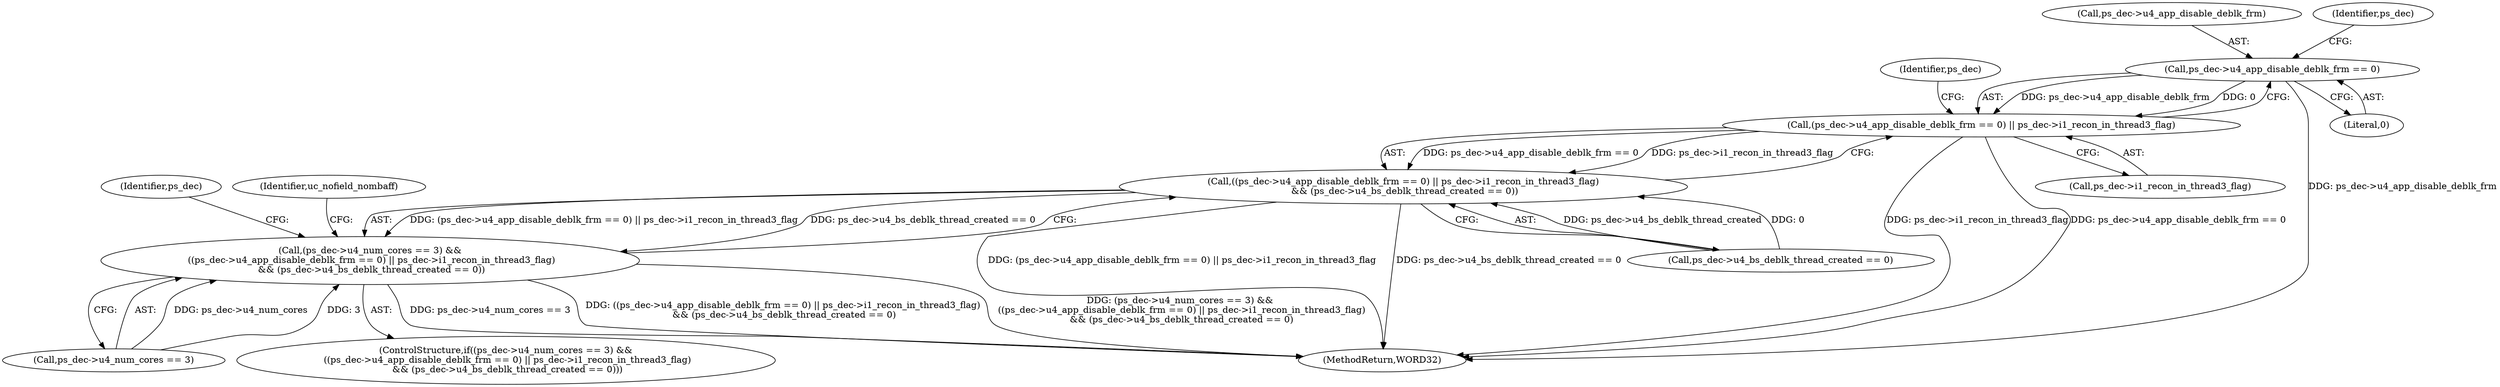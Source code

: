 digraph "0_Android_a78887bcffbc2995cf9ed72e0697acf560875e9e_2@pointer" {
"1001667" [label="(Call,ps_dec->u4_app_disable_deblk_frm == 0)"];
"1001666" [label="(Call,(ps_dec->u4_app_disable_deblk_frm == 0) || ps_dec->i1_recon_in_thread3_flag)"];
"1001665" [label="(Call,((ps_dec->u4_app_disable_deblk_frm == 0) || ps_dec->i1_recon_in_thread3_flag)\n && (ps_dec->u4_bs_deblk_thread_created == 0))"];
"1001659" [label="(Call,(ps_dec->u4_num_cores == 3) &&\n ((ps_dec->u4_app_disable_deblk_frm == 0) || ps_dec->i1_recon_in_thread3_flag)\n && (ps_dec->u4_bs_deblk_thread_created == 0))"];
"1001666" [label="(Call,(ps_dec->u4_app_disable_deblk_frm == 0) || ps_dec->i1_recon_in_thread3_flag)"];
"1001659" [label="(Call,(ps_dec->u4_num_cores == 3) &&\n ((ps_dec->u4_app_disable_deblk_frm == 0) || ps_dec->i1_recon_in_thread3_flag)\n && (ps_dec->u4_bs_deblk_thread_created == 0))"];
"1001683" [label="(Identifier,ps_dec)"];
"1002571" [label="(MethodReturn,WORD32)"];
"1001668" [label="(Call,ps_dec->u4_app_disable_deblk_frm)"];
"1001665" [label="(Call,((ps_dec->u4_app_disable_deblk_frm == 0) || ps_dec->i1_recon_in_thread3_flag)\n && (ps_dec->u4_bs_deblk_thread_created == 0))"];
"1001677" [label="(Identifier,ps_dec)"];
"1001660" [label="(Call,ps_dec->u4_num_cores == 3)"];
"1001673" [label="(Identifier,ps_dec)"];
"1001705" [label="(Identifier,uc_nofield_nombaff)"];
"1001671" [label="(Literal,0)"];
"1001667" [label="(Call,ps_dec->u4_app_disable_deblk_frm == 0)"];
"1001672" [label="(Call,ps_dec->i1_recon_in_thread3_flag)"];
"1001675" [label="(Call,ps_dec->u4_bs_deblk_thread_created == 0)"];
"1001658" [label="(ControlStructure,if((ps_dec->u4_num_cores == 3) &&\n ((ps_dec->u4_app_disable_deblk_frm == 0) || ps_dec->i1_recon_in_thread3_flag)\n && (ps_dec->u4_bs_deblk_thread_created == 0)))"];
"1001667" -> "1001666"  [label="AST: "];
"1001667" -> "1001671"  [label="CFG: "];
"1001668" -> "1001667"  [label="AST: "];
"1001671" -> "1001667"  [label="AST: "];
"1001673" -> "1001667"  [label="CFG: "];
"1001666" -> "1001667"  [label="CFG: "];
"1001667" -> "1002571"  [label="DDG: ps_dec->u4_app_disable_deblk_frm"];
"1001667" -> "1001666"  [label="DDG: ps_dec->u4_app_disable_deblk_frm"];
"1001667" -> "1001666"  [label="DDG: 0"];
"1001666" -> "1001665"  [label="AST: "];
"1001666" -> "1001672"  [label="CFG: "];
"1001672" -> "1001666"  [label="AST: "];
"1001677" -> "1001666"  [label="CFG: "];
"1001665" -> "1001666"  [label="CFG: "];
"1001666" -> "1002571"  [label="DDG: ps_dec->i1_recon_in_thread3_flag"];
"1001666" -> "1002571"  [label="DDG: ps_dec->u4_app_disable_deblk_frm == 0"];
"1001666" -> "1001665"  [label="DDG: ps_dec->u4_app_disable_deblk_frm == 0"];
"1001666" -> "1001665"  [label="DDG: ps_dec->i1_recon_in_thread3_flag"];
"1001665" -> "1001659"  [label="AST: "];
"1001665" -> "1001675"  [label="CFG: "];
"1001675" -> "1001665"  [label="AST: "];
"1001659" -> "1001665"  [label="CFG: "];
"1001665" -> "1002571"  [label="DDG: (ps_dec->u4_app_disable_deblk_frm == 0) || ps_dec->i1_recon_in_thread3_flag"];
"1001665" -> "1002571"  [label="DDG: ps_dec->u4_bs_deblk_thread_created == 0"];
"1001665" -> "1001659"  [label="DDG: (ps_dec->u4_app_disable_deblk_frm == 0) || ps_dec->i1_recon_in_thread3_flag"];
"1001665" -> "1001659"  [label="DDG: ps_dec->u4_bs_deblk_thread_created == 0"];
"1001675" -> "1001665"  [label="DDG: ps_dec->u4_bs_deblk_thread_created"];
"1001675" -> "1001665"  [label="DDG: 0"];
"1001659" -> "1001658"  [label="AST: "];
"1001659" -> "1001660"  [label="CFG: "];
"1001660" -> "1001659"  [label="AST: "];
"1001683" -> "1001659"  [label="CFG: "];
"1001705" -> "1001659"  [label="CFG: "];
"1001659" -> "1002571"  [label="DDG: ps_dec->u4_num_cores == 3"];
"1001659" -> "1002571"  [label="DDG: ((ps_dec->u4_app_disable_deblk_frm == 0) || ps_dec->i1_recon_in_thread3_flag)\n && (ps_dec->u4_bs_deblk_thread_created == 0)"];
"1001659" -> "1002571"  [label="DDG: (ps_dec->u4_num_cores == 3) &&\n ((ps_dec->u4_app_disable_deblk_frm == 0) || ps_dec->i1_recon_in_thread3_flag)\n && (ps_dec->u4_bs_deblk_thread_created == 0)"];
"1001660" -> "1001659"  [label="DDG: ps_dec->u4_num_cores"];
"1001660" -> "1001659"  [label="DDG: 3"];
}
